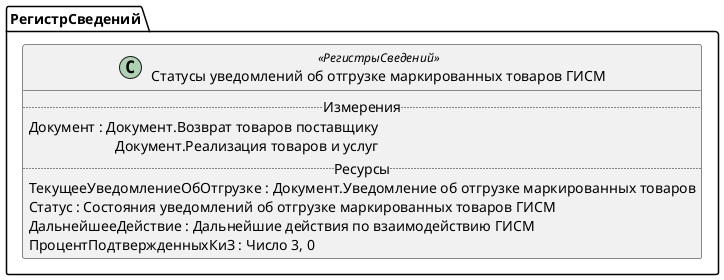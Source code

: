 ﻿@startuml СтатусыУведомленийОбОтгрузкеМаркированныхТоваровГИСМ
'!include templates.wsd
'..\include templates.wsd
class РегистрСведений.СтатусыУведомленийОбОтгрузкеМаркированныхТоваровГИСМ as "Статусы уведомлений об отгрузке маркированных товаров ГИСМ" <<РегистрыСведений>>
{
..Измерения..
Документ : Документ.Возврат товаров поставщику\rДокумент.Реализация товаров и услуг
..Ресурсы..
ТекущееУведомлениеОбОтгрузке : Документ.Уведомление об отгрузке маркированных товаров
Статус : Состояния уведомлений об отгрузке маркированных товаров ГИСМ
ДальнейшееДействие : Дальнейшие действия по взаимодействию ГИСМ
ПроцентПодтвержденныхКиЗ : Число 3, 0
}
@enduml
